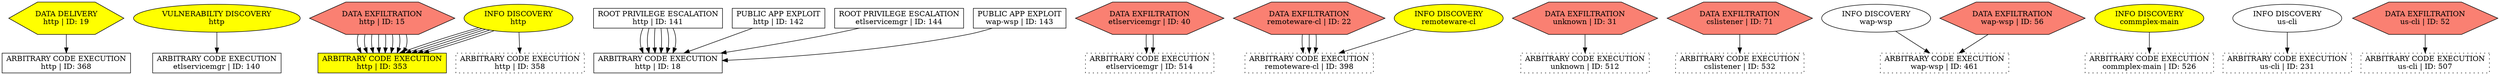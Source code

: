 digraph "" {
	"ARBITRARY CODE EXECUTION
http | ID: 368"	[shape=box,
		tooltip="\"ET WEB_SERVER cmd.exe In URI - Possible Command Execution Attempt\""];
	"ARBITRARY CODE EXECUTION
etlservicemgr | ID: 140"	[shape=box,
		tooltip="\"ET WEB_SERVER Possible CVE-2014-6271 Attempt in HTTP Cookie
ET WEB_SERVER SQL Injection Local File Access Attempt Using LOAD_FILE
\
ET WEB_SPECIFIC_APPS JobHut browse.php pk Parameter SQL Injection
ET CURRENT_EVENTS QNAP Shellshock CVE-2014-6271
ET WEB_SPECIFIC_\
APPS Fork-CMS js.php module parameter Local File Inclusion Attempt
ET WEB_SERVER Possible CVE-2014-6271 Attempt in Headers\""];
	"ARBITRARY CODE EXECUTION
http | ID: 353"	[fillcolor=yellow,
		shape=box,
		style=filled,
		tooltip="\"ET CURRENT_EVENTS QNAP Shellshock CVE-2014-6271
ET WEB_SPECIFIC_APPS DesktopOnNet don3_requiem.php app_path Parameter Remote File \
Inclusion
ET WEB_SPECIFIC_APPS Horde type Parameter Local File Inclusion Attempt
ET WEB_SPECIFIC_APPS KR-Web krgourl.php DOCUMENT_\
ROOT Parameter Remote File Inclusion Attempt
ET WEB_SERVER Possible CVE-2014-6271 Attempt in Headers
ET WEB_SPECIFIC_APPS BASE base_\
stat_common.php remote file include
ET WEB_SPECIFIC_APPS Golem Gaming Portal root_path Parameter Remote File inclusion Attempt
ET \
WEB_SPECIFIC_APPS Joomla swMenuPro ImageManager.php Remote File Inclusion Attempt
ET WEB_SPECIFIC_APPS FormMailer formmailer.admin.inc.php \
BASE_DIR Parameter Remote File Inclusion Attempt
ET WEB_SPECIFIC_APPS AjaxPortal di.php pathtoserverdata Parameter Remote File Inclusion \
Attempt
ET WEB_SERVER cmd.exe In URI - Possible Command Execution Attempt
ET WEB_SPECIFIC_APPS KingCMS menu.php CONFIG Parameter \
Remote File Inclusion
ETPRO WEB_SPECIFIC_APPS PHPMoAdmin RCE Attempt
ET WEB_SERVER Exploit Suspected PHP Injection Attack (cmd=)
\
ET WEB_SPECIFIC_APPS Achievo debugger.php config_atkroot parameter Remote File Inclusion Attempt
ET WEB_SERVER Possible CVE-2014-6271 \
Attempt
ET WEB_SPECIFIC_APPS Joomla Dada Mail Manager Component config.dadamail.php GLOBALS Parameter Remote File Inclusion
ET WEB_\
SPECIFIC_APPS WEB-PHP RCE PHPBB 2004-1315
ET WEB_SPECIFIC_APPS DesktopOnNet frontpage.php app_path Parameter Remote File Inclusion
\
ET WEB_SPECIFIC_APPS Joomla AjaxChat Component ajcuser.php GLOBALS Parameter Remote File Inclusion Attempt\""];
	"ARBITRARY CODE EXECUTION
http | ID: 358"	[shape=box,
		style=dotted,
		tooltip="\"ET CURRENT_EVENTS QNAP Shellshock CVE-2014-6271
ET WEB_SPECIFIC_APPS DesktopOnNet don3_requiem.php app_path Parameter Remote File \
Inclusion
ET WEB_SPECIFIC_APPS Horde type Parameter Local File Inclusion Attempt
ET WEB_SPECIFIC_APPS Golem Gaming Portal root_path \
Parameter Remote File inclusion Attempt
ET WEB_SERVER Possible CVE-2014-6271 Attempt in Headers
ET WEB_SPECIFIC_APPS BASE base_stat_\
common.php remote file include
ET WEB_SPECIFIC_APPS KR-Web krgourl.php DOCUMENT_ROOT Parameter Remote File Inclusion Attempt
ET \
WEB_SPECIFIC_APPS Joomla swMenuPro ImageManager.php Remote File Inclusion Attempt
ET WEB_SPECIFIC_APPS FormMailer formmailer.admin.inc.php \
BASE_DIR Parameter Remote File Inclusion Attempt
ET WEB_SPECIFIC_APPS AjaxPortal di.php pathtoserverdata Parameter Remote File Inclusion \
Attempt
ET WEB_SERVER cmd.exe In URI - Possible Command Execution Attempt
ET WEB_SPECIFIC_APPS KingCMS menu.php CONFIG Parameter \
Remote File Inclusion
ETPRO WEB_SPECIFIC_APPS PHPMoAdmin RCE Attempt
ET WEB_SERVER Exploit Suspected PHP Injection Attack (cmd=)
\
ET WEB_SPECIFIC_APPS Achievo debugger.php config_atkroot parameter Remote File Inclusion Attempt
ET WEB_SERVER Possible CVE-2014-6271 \
Attempt
ET WEB_SPECIFIC_APPS Joomla Dada Mail Manager Component config.dadamail.php GLOBALS Parameter Remote File Inclusion
ET WEB_\
SPECIFIC_APPS WEB-PHP RCE PHPBB 2004-1315
ET WEB_SPECIFIC_APPS DesktopOnNet frontpage.php app_path Parameter Remote File Inclusion
\
ET WEB_SPECIFIC_APPS Joomla AjaxChat Component ajcuser.php GLOBALS Parameter Remote File Inclusion Attempt\""];
	"ARBITRARY CODE EXECUTION
http | ID: 18"	[shape=box,
		tooltip="\"ET WEB_SERVER cmd.exe In URI - Possible Command Execution Attempt\""];
	"ARBITRARY CODE EXECUTION
etlservicemgr | ID: 514"	[shape=box,
		style=dotted,
		tooltip="\"ET WEB_SPECIFIC_APPS BASE base_stat_common.php remote file include
ET WEB_SPECIFIC_APPS WEB-PHP RCE PHPBB 2004-1315
ET CURRENT_\
EVENTS QNAP Shellshock CVE-2014-6271
ET WEB_SERVER Exploit Suspected PHP Injection Attack (cmd=)
ET WEB_SERVER Possible CVE-2014-6271 \
Attempt in Headers\""];
	"ARBITRARY CODE EXECUTION
remoteware-cl | ID: 398"	[shape=box,
		style=dotted,
		tooltip="\"ET WEB_SPECIFIC_APPS WEB-PHP RCE PHPBB 2004-1315
ET CURRENT_EVENTS QNAP Shellshock CVE-2014-6271
ET WEB_SERVER Possible CVE-2014-6271 \
Attempt in Headers\""];
	"ARBITRARY CODE EXECUTION
unknown | ID: 512"	[shape=box,
		style=dotted,
		tooltip="\"ET WEB_SPECIFIC_APPS BASE base_stat_common.php remote file include
ET WEB_SPECIFIC_APPS Golem Gaming Portal root_path Parameter \
Remote File inclusion Attempt
ET WEB_SPECIFIC_APPS WEB-PHP RCE PHPBB 2004-1315
ETPRO WEB_SPECIFIC_APPS PHPMoAdmin RCE Attempt
ET \
CURRENT_EVENTS QNAP Shellshock CVE-2014-6271
ET WEB_SERVER Exploit Suspected PHP Injection Attack (cmd=)
ET WEB_SERVER Possible \
CVE-2014-6271 Attempt in Headers\""];
	"ARBITRARY CODE EXECUTION
cslistener | ID: 532"	[shape=box,
		style=dotted,
		tooltip="\"ET WEB_SPECIFIC_APPS BASE base_stat_common.php remote file include
ET WEB_SPECIFIC_APPS Golem Gaming Portal root_path Parameter \
Remote File inclusion Attempt
ET WEB_SPECIFIC_APPS WEB-PHP RCE PHPBB 2004-1315
ETPRO WEB_SPECIFIC_APPS PHPMoAdmin RCE Attempt
ET \
CURRENT_EVENTS QNAP Shellshock CVE-2014-6271
ET WEB_SERVER Exploit Suspected PHP Injection Attack (cmd=)
ET WEB_SERVER Possible \
CVE-2014-6271 Attempt in Headers\""];
	"ARBITRARY CODE EXECUTION
wap-wsp | ID: 461"	[shape=box,
		style=dotted,
		tooltip="\"ET WEB_SPECIFIC_APPS BASE base_stat_common.php remote file include
ET WEB_SPECIFIC_APPS Golem Gaming Portal root_path Parameter \
Remote File inclusion Attempt
ET WEB_SPECIFIC_APPS WEB-PHP RCE PHPBB 2004-1315
ET CURRENT_EVENTS QNAP Shellshock CVE-2014-6271
ET \
WEB_SERVER Exploit Suspected PHP Injection Attack (cmd=)
ET WEB_SERVER Possible CVE-2014-6271 Attempt in Headers\""];
	"ARBITRARY CODE EXECUTION
commplex-main | ID: 526"	[shape=box,
		style=dotted,
		tooltip="\"ET WEB_SPECIFIC_APPS BASE base_stat_common.php remote file include
ET WEB_SPECIFIC_APPS Golem Gaming Portal root_path Parameter \
Remote File inclusion Attempt
ET WEB_SPECIFIC_APPS WEB-PHP RCE PHPBB 2004-1315
ETPRO WEB_SPECIFIC_APPS PHPMoAdmin RCE Attempt
ET \
CURRENT_EVENTS QNAP Shellshock CVE-2014-6271
ET WEB_SERVER Exploit Suspected PHP Injection Attack (cmd=)
ET WEB_SERVER Possible \
CVE-2014-6271 Attempt in Headers\""];
	"ARBITRARY CODE EXECUTION
us-cli | ID: 231"	[shape=box,
		style=dotted,
		tooltip="\"ET WEB_SPECIFIC_APPS BASE base_stat_common.php remote file include
ET WEB_SPECIFIC_APPS WEB-PHP RCE PHPBB 2004-1315
ETPRO WEB_SPECIFIC_\
APPS PHPMoAdmin RCE Attempt
ET CURRENT_EVENTS QNAP Shellshock CVE-2014-6271
ET WEB_SERVER Exploit Suspected PHP Injection Attack (\
cmd=)
ET WEB_SERVER Possible CVE-2014-6271 Attempt in Headers\""];
	"ARBITRARY CODE EXECUTION
us-cli | ID: 507"	[shape=box,
		style=dotted,
		tooltip="\"ET WEB_SPECIFIC_APPS BASE base_stat_common.php remote file include
ET WEB_SPECIFIC_APPS WEB-PHP RCE PHPBB 2004-1315
ETPRO WEB_SPECIFIC_\
APPS PHPMoAdmin RCE Attempt
ET CURRENT_EVENTS QNAP Shellshock CVE-2014-6271
ET WEB_SERVER Exploit Suspected PHP Injection Attack (\
cmd=)
ET WEB_SERVER Possible CVE-2014-6271 Attempt in Headers\""];
	"INFO DISCOVERY
us-cli"	[shape=oval,
		tooltip="\"GPL WEB_SERVER viewcode access
GPL WEB_SERVER .htaccess access
GPL WEB_SERVER writeto.cnf access
GPL WEB_SERVER iisadmin access
\
ET POLICY POSSIBLE Web Crawl using Wget
ET WEB_SPECIFIC_APPS Request to Wordpress W3TC Plug-in dbcache Directory
GPL WEB_SERVER \
services.cnf access
GPL EXPLOIT unicode directory traversal attempt
GPL WEB_SERVER service.cnf access
GPL EXPLOIT iisadmpwd attempt
\
ET WEB_SERVER PHP SESSION SuperGlobal in URI
GPL WEB_SERVER /~root access
GPL WEB_SERVER authors.pwd access
GPL EXPLOIT .cnf access
\
ET POLICY Proxy TRACE Request - inbound
GPL WEB_SERVER .htpasswd access
GPL WEB_SERVER global.asa access
ET WEB_SERVER PHP SERVER \
SuperGlobal in URI
GPL EXPLOIT fpcount access
GPL WEB_SERVER globals.pl access
GPL WEB_SERVER service.pwd
GPL EXPLOIT ISAPI .idq \
attempt
ET WEB_SERVER PHP Easteregg Information-Disclosure (phpinfo)
GPL WEB_SERVER printenv access
GPL WEB_SERVER author.exe access
\
GPL EXPLOIT iissamples access
GPL EXPLOIT .htr access
ET WEB_SERVER PHP REQUEST SuperGlobal in URI\""];
	"INFO DISCOVERY
us-cli" -> "ARBITRARY CODE EXECUTION
us-cli | ID: 231"	[key=0,
		data="{'color': 'purple', 'fontcolor': '\"purple\"', 'label': '\"start_next: 03/11/18, 15:33:08\ngap: -315sec\nend_prev: 03/11/18, 15:38:\
23\"'}"];
	"DATA EXFILTRATION
cslistener | ID: 71"	[fillcolor=salmon,
		shape=hexagon,
		style=filled,
		tooltip="\"GPL WEB_SERVER Tomcat server snoop access
GPL EXPLOIT ISAPI .ida access
GPL EXPLOIT /msadc/samples/ access
ET WEB_SERVER ColdFusion \
componentutils access
ET WEB_SERVER /system32/ in Uri - Possible Protected Directory Access Attempt
ET WEB_SPECIFIC_APPS PHP-CGI \
query string parameter vulnerability
ET WEB_SERVER Possible XXE SYSTEM ENTITY in POST BODY.
ET WEB_SERVER /etc/shadow Detected in \
URI
GPL EXPLOIT ISAPI .idq access\""];
	"DATA EXFILTRATION
cslistener | ID: 71" -> "ARBITRARY CODE EXECUTION
cslistener | ID: 532"	[key=0,
		data="{'color': 'purple', 'fontcolor': '\"purple\"', 'label': '\"start_next: 03/11/18, 15:17:40\ngap: -12sec\nend_prev: 03/11/18, 15:17:52\"'}"];
	"INFO DISCOVERY
commplex-main"	[fillcolor=yellow,
		shape=oval,
		style=filled,
		tooltip="\"GPL WEB_SERVER viewcode access
GPL WEB_SERVER .htaccess access
GPL WEB_SERVER writeto.cnf access
GPL WEB_SERVER iisadmin access
\
ET WEB_SPECIFIC_APPS Request to Wordpress W3TC Plug-in dbcache Directory
GPL WEB_SERVER services.cnf access
GPL EXPLOIT unicode \
directory traversal attempt
GPL WEB_SERVER service.cnf access
GPL EXPLOIT iisadmpwd attempt
ET WEB_SERVER PHP SESSION SuperGlobal \
in URI
GPL WEB_SERVER /~root access
GPL WEB_SERVER authors.pwd access
ET WEB_SERVER PHP ENV SuperGlobal in URI
GPL EXPLOIT .cnf \
access
ET POLICY Proxy TRACE Request - inbound
GPL WEB_SERVER .htpasswd access
GPL WEB_SERVER global.asa access
ET WEB_SERVER PHP \
SERVER SuperGlobal in URI
GPL EXPLOIT fpcount access
GPL WEB_SERVER globals.pl access
GPL WEB_SERVER service.pwd
GPL EXPLOIT ISAPI \
.idq attempt
ET WEB_SERVER PHP Easteregg Information-Disclosure (phpinfo)
GPL WEB_SERVER printenv access
GPL WEB_SERVER author.exe \
access
GPL EXPLOIT iissamples access
GPL EXPLOIT .htr access
ET WEB_SERVER PHP REQUEST SuperGlobal in URI\""];
	"INFO DISCOVERY
commplex-main" -> "ARBITRARY CODE EXECUTION
commplex-main | ID: 526"	[key=0,
		data="{'color': 'blue', 'fontcolor': '\"blue\"', 'label': '\"start_next: 03/11/18, 17:50:23\ngap: -173sec\nend_prev: 03/11/18, 17:53:16\"'}"];
	"DATA DELIVERY
http | ID: 19"	[fillcolor=yellow,
		shape=hexagon,
		style=filled,
		tooltip="\"ET WEB_SPECIFIC_APPS PHP-Paid4Mail RFI attempt 
ET WEB_SPECIFIC_APPS Possible eFront database.php Remote File Inclusion Attempt
\
ET WEB_SPECIFIC_APPS MAXcms fm_includes_special Parameter Remote File Inclusion Attempt
ET WEB_SPECIFIC_APPS PHP Aardvark Topsites \
PHP CONFIG PATH Remote File Include Attempt
ET WEB_SPECIFIC_APPS Possible Mambo/Joomla! com_koesubmit Component 'koesubmit.php' \
Remote File Inclusion Attempt
ET WEB_SPECIFIC_APPS SERWeb load_lang.php configdir Parameter Remote File Inclusion
ET WEB_SPECIFIC_\
APPS TECHNOTE shop_this_skin_path Parameter Remote File Inclusion
ET WEB_SPECIFIC_APPS p-Table for WordPress wptable-tinymce.php \
ABSPATH Parameter RFI Attempt
ET WEB_SPECIFIC_APPS ProjectButler RFI attempt 
ET WEB_SPECIFIC_APPS PHPOF DB_AdoDB.Class.PHP PHPOF_\
INCLUDE_PATH parameter Remote File Inclusion
ET WEB_SPECIFIC_APPS SAPID get_infochannel.inc.php Remote File inclusion Attempt
ET \
WEB_SPECIFIC_APPS Joomla Onguma Time Sheet Component onguma.class.php mosConfig_absolute_path Parameter Remote File Inclusion
ET \
WEB_SPECIFIC_APPS phptraverse mp3_id.php GLOBALS Parameter Remote File Inclusion Attempt
ET WEB_SPECIFIC_APPS Sisplet CMS komentar.php \
site_path Parameter Remote File Inclusion Attempt
ET WEB_SPECIFIC_APPS SERWeb main_prepend.php functionsdir Parameter Remote File \
Inclusion
ET WEB_SPECIFIC_APPS Mambo Component com_smf smf.php Remote File Inclusion Attempt
ET WEB_SPECIFIC_APPS OpenX phpAdsNew \
phpAds_geoPlugin Parameter Remote File Inclusion Attempt
ET WEB_SPECIFIC_APPS Enthusiast path parameter Remote File Inclusion
ET \
WEB_SPECIFIC_APPS ProdLer prodler.class.php sPath Parameter Remote File Inclusion Attempt
ET WEB_SPECIFIC_APPS PHP Classifieds class.phpmailer.php \
lang_path Parameter Remote File Inclusion Attempt
ET WEB_SPECIFIC_APPS Joomla Simple RSS Reader admin.rssreader.php mosConfig_live_\
site Parameter Remote File Inclusion
ET WEB_SPECIFIC_APPS Possible OpenSiteAdmin pageHeader.php Remote File Inclusion Attempt
ET \
WEB_SPECIFIC_APPS phpSkelSite theme parameter remote file inclusion
ET WEB_SPECIFIC_APPS PointComma pctemplate.php pcConfig Parameter \
Remote File Inclusion Attempt
ET WEB_SPECIFIC_APPS phPortal gunaysoft.php icerikyolu Parameter Remote File Inclusion
ET WEB_SPECIFIC_\
APPS OBOphiX fonctions_racine.php chemin_lib parameter Remote File Inclusion Attempt
ET WEB_SPECIFIC_APPS PHP phpMyAgenda rootagenda \
Remote File Include Attempt
ET WEB_SPECIFIC_APPS Ve-EDIT edit_htmlarea.php highlighter Parameter Remote File Inclusion
ET WEB_SPECIFIC_\
APPS MODx CMS snippet.reflect.php reflect_base Remote File Inclusion
ET WEB_SPECIFIC_APPS phPortal gunaysoft.php sayfaid Parameter \
Remote File Inclusion
ET WEB_SPECIFIC_APPS YapBB class_yapbbcooker.php cfgIncludeDirectory Parameter Remote File Inclusion\""];
	"DATA DELIVERY
http | ID: 19" -> "ARBITRARY CODE EXECUTION
http | ID: 368"	[key=0,
		data="{'color': 'magenta', 'fontcolor': '\"magenta\"', 'label': '\"start_next: 03/11/18, 16:07:48\ngap: 2742sec\nend_prev: 03/11/18, 15:22:\
06\"'}"];
	"DATA EXFILTRATION
etlservicemgr | ID: 40"	[fillcolor=salmon,
		shape=hexagon,
		style=filled,
		tooltip="\"GPL WEB_SERVER Tomcat server snoop access
GPL EXPLOIT ISAPI .ida access
GPL EXPLOIT /msadc/samples/ access
ET WEB_SERVER /system32/ \
in Uri - Possible Protected Directory Access Attempt
ET WEB_SPECIFIC_APPS PHP-CGI query string parameter vulnerability
ET WEB_SERVER /\
etc/shadow Detected in URI
GPL EXPLOIT ISAPI .idq access\""];
	"DATA EXFILTRATION
etlservicemgr | ID: 40" -> "ARBITRARY CODE EXECUTION
etlservicemgr | ID: 514"	[key=0,
		data="{'color': 'darkgreen', 'fontcolor': '\"darkgreen\"', 'label': '\"start_next: 03/11/18, 15:05:23\ngap: -17sec\nend_prev: 03/11/18, 15:\
05:40\"'}"];
	"DATA EXFILTRATION
etlservicemgr | ID: 40" -> "ARBITRARY CODE EXECUTION
etlservicemgr | ID: 514"	[key=1,
		data="{'color': 'darkgreen', 'fontcolor': '\"darkgreen\"', 'label': '\"start_next: 03/11/18, 18:00:14\ngap: -32sec\nend_prev: 03/11/18, 18:\
00:45\"'}"];
	"DATA EXFILTRATION
us-cli | ID: 52"	[fillcolor=salmon,
		shape=hexagon,
		style=filled,
		tooltip="\"GPL WEB_SERVER Tomcat server snoop access
GPL EXPLOIT ISAPI .ida access
GPL EXPLOIT /msadc/samples/ access
ET WEB_SERVER ColdFusion \
componentutils access
ET WEB_SERVER /system32/ in Uri - Possible Protected Directory Access Attempt
ET WEB_SPECIFIC_APPS PHP-CGI \
query string parameter vulnerability
ET WEB_SERVER Possible XXE SYSTEM ENTITY in POST BODY.
ET WEB_SERVER /etc/shadow Detected in \
URI
ET WEB_SERVER Possible MySQL SQLi Attempt Information Schema Access
GPL EXPLOIT ISAPI .idq access\""];
	"DATA EXFILTRATION
us-cli | ID: 52" -> "ARBITRARY CODE EXECUTION
us-cli | ID: 507"	[key=0,
		data="{'color': 'darkgreen', 'fontcolor': '\"darkgreen\"', 'label': '\"start_next: 03/11/18, 14:57:25\ngap: -21sec\nend_prev: 03/11/18, 14:\
57:46\"'}"];
	"VULNERABILTY DISCOVERY
http"	[fillcolor=yellow,
		shape=oval,
		style=filled,
		tooltip="\"ET SCAN Suspicious inbound to mySQL port 3306
ET SCAN Suspicious inbound to MSSQL port 1433
ET SCAN Nikto Web App Scan in Progress
\
ET SCAN Suspicious inbound to PostgreSQL port 5432
ET SCAN Suspicious inbound to Oracle SQL port 1521
ET SCAN Suspicious inbound \
to mSQL port 4333\""];
	"VULNERABILTY DISCOVERY
http" -> "ARBITRARY CODE EXECUTION
etlservicemgr | ID: 140"	[key=0,
		data="{'color': 'maroon', 'fontcolor': '\"maroon\"', 'label': '\"start_next: 03/11/18, 22:42:32\ngap: -8sec\nend_prev: 03/11/18, 22:42:39\"'}"];
	"INFO DISCOVERY
wap-wsp"	[shape=oval,
		tooltip="\"GPL WEB_SERVER viewcode access
GPL WEB_SERVER .htaccess access
GPL WEB_SERVER writeto.cnf access
GPL WEB_SERVER iisadmin access
\
GPL WEB_SERVER services.cnf access
GPL EXPLOIT unicode directory traversal attempt
GPL WEB_SERVER service.cnf access
GPL EXPLOIT \
iisadmpwd attempt
ET WEB_SERVER PHP SESSION SuperGlobal in URI
GPL WEB_SERVER /~root access
GPL WEB_SERVER authors.pwd access
ET \
WEB_SERVER PHP ENV SuperGlobal in URI
GPL EXPLOIT .cnf access
ET POLICY Proxy TRACE Request - inbound
GPL WEB_SERVER .htpasswd access
\
GPL WEB_SERVER global.asa access
ET WEB_SERVER PHP SERVER SuperGlobal in URI
GPL EXPLOIT fpcount access
GPL WEB_SERVER globals.pl \
access
GPL WEB_SERVER service.pwd
GPL EXPLOIT ISAPI .idq attempt
ET WEB_SERVER PHP Easteregg Information-Disclosure (phpinfo)
GPL \
WEB_SERVER printenv access
GPL WEB_SERVER author.exe access
GPL EXPLOIT iissamples access
GPL EXPLOIT .htr access
ET WEB_SERVER \
PHP REQUEST SuperGlobal in URI\""];
	"INFO DISCOVERY
wap-wsp" -> "ARBITRARY CODE EXECUTION
wap-wsp | ID: 461"	[key=0,
		data="{'color': 'darkgreen', 'fontcolor': '\"darkgreen\"', 'label': '\"start_next: 03/11/18, 18:07:14\ngap: -10sec\nend_prev: 03/11/18, 18:\
07:24\"'}"];
	"DATA EXFILTRATION
wap-wsp | ID: 56"	[fillcolor=salmon,
		shape=hexagon,
		style=filled,
		tooltip="\"GPL WEB_SERVER Tomcat server snoop access
GPL EXPLOIT ISAPI .ida access
GPL EXPLOIT /msadc/samples/ access
ET WEB_SERVER /system32/ \
in Uri - Possible Protected Directory Access Attempt
ET WEB_SPECIFIC_APPS PHP-CGI query string parameter vulnerability
ET WEB_SERVER /\
etc/shadow Detected in URI
GPL EXPLOIT ISAPI .idq access\""];
	"DATA EXFILTRATION
wap-wsp | ID: 56" -> "ARBITRARY CODE EXECUTION
wap-wsp | ID: 461"	[key=0,
		data="{'color': 'darkgreen', 'fontcolor': '\"darkgreen\"', 'label': '\"start_next: 03/11/18, 15:05:27\ngap: -5sec\nend_prev: 03/11/18, 15:\
05:32\"'}"];
	"INFO DISCOVERY
http"	[fillcolor=yellow,
		shape=oval,
		style=filled,
		tooltip="\"GPL WEB_SERVER viewcode access
GPL WEB_SERVER .htaccess access
GPL WEB_SERVER writeto.cnf access
GPL WEB_SERVER iisadmin access
\
ET WEB_SERVER PHP Easteregg Information-Disclosure (funny-logo)
ET WEB_SPECIFIC_APPS Request to Wordpress W3TC Plug-in dbcache Directory
\
GPL WEB_SERVER services.cnf access
ET WEB_SERVER PHP Easteregg Information-Disclosure (zend-logo)
GPL EXPLOIT unicode directory \
traversal attempt
ET WEB_SERVER PHP Easteregg Information-Disclosure (php-logo)
GPL WEB_SERVER service.cnf access
GPL EXPLOIT iisadmpwd \
attempt
ET WEB_SERVER PHP SESSION SuperGlobal in URI
GPL WEB_SERVER /~root access
GPL WEB_SERVER authors.pwd access
ET WEB_SERVER \
PHP ENV SuperGlobal in URI
GPL EXPLOIT .cnf access
ET POLICY Proxy TRACE Request - inbound
GPL WEB_SERVER .htpasswd access
GPL WEB_\
SERVER global.asa access
ET WEB_SERVER PHP SERVER SuperGlobal in URI
GPL EXPLOIT fpcount access
GPL WEB_SERVER globals.pl access
\
GPL WEB_SERVER 403 Forbidden
GPL WEB_SERVER service.pwd
GPL EXPLOIT ISAPI .idq attempt
ET WEB_SERVER PHP Easteregg Information-Disclosure (\
phpinfo)
GPL WEB_SERVER printenv access
GPL WEB_SERVER author.exe access
GPL EXPLOIT iissamples access
GPL EXPLOIT .htr access
ET \
WEB_SERVER PHP REQUEST SuperGlobal in URI\""];
	"INFO DISCOVERY
http" -> "ARBITRARY CODE EXECUTION
http | ID: 353"	[key=0,
		data="{'color': 'darkgreen', 'fontcolor': '\"darkgreen\"', 'label': '\"start_next: 03/11/18, 17:37:56\ngap: -45sec\nend_prev: 03/11/18, 17:\
38:41\"'}"];
	"INFO DISCOVERY
http" -> "ARBITRARY CODE EXECUTION
http | ID: 353"	[key=1,
		data="{'color': 'blue', 'fontcolor': '\"blue\"', 'label': '\"start_next: 03/11/18, 18:08:19\ngap: -8sec\nend_prev: 03/11/18, 18:08:28\"'}"];
	"INFO DISCOVERY
http" -> "ARBITRARY CODE EXECUTION
http | ID: 353"	[key=2,
		data="{'color': 'magenta', 'label': '<font color=\"magenta\"> start_next: 03/11/18, 19:58:24<br/>gap: -8sec<br/>end_prev: 03/11/18, 19:58:\
33</font><br/><font color=\"magenta\"><b>Attacker: 10.0.254.204</b></font>'}"];
	"INFO DISCOVERY
http" -> "ARBITRARY CODE EXECUTION
http | ID: 353"	[key=3,
		data="{'color': 'purple', 'fontcolor': '\"purple\"', 'label': '\"start_next: 03/11/18, 14:56:54\ngap: -263sec\nend_prev: 03/11/18, 15:01:\
18\"'}"];
	"INFO DISCOVERY
http" -> "ARBITRARY CODE EXECUTION
http | ID: 353"	[key=4,
		data="{'color': 'purple', 'fontcolor': '\"purple\"', 'label': '\"start_next: 03/11/18, 21:58:12\ngap: -10sec\nend_prev: 03/11/18, 21:58:21\"'}"];
	"INFO DISCOVERY
http" -> "ARBITRARY CODE EXECUTION
http | ID: 358"	[key=0,
		data="{'color': 'maroon', 'fontcolor': '\"maroon\"', 'label': '\"start_next: 03/11/18, 19:22:03\ngap: -46sec\nend_prev: 03/11/18, 19:22:48\"'}"];
	"DATA EXFILTRATION
http | ID: 15"	[fillcolor=salmon,
		shape=hexagon,
		style=filled,
		tooltip="\"GPL WEB_SERVER Tomcat server snoop access
GPL EXPLOIT ISAPI .ida access
GPL EXPLOIT /msadc/samples/ access
ET WEB_SERVER ColdFusion \
componentutils access
ET WEB_SERVER /system32/ in Uri - Possible Protected Directory Access Attempt
ET WEB_SPECIFIC_APPS PHP-CGI \
query string parameter vulnerability
ET WEB_SERVER Possible XXE SYSTEM ENTITY in POST BODY.
ET WEB_SERVER /etc/shadow Detected in \
URI
GPL EXPLOIT ISAPI .idq access\""];
	"DATA EXFILTRATION
http | ID: 15" -> "ARBITRARY CODE EXECUTION
http | ID: 353"	[key=0,
		data="{'color': 'maroon', 'fontcolor': '\"maroon\"', 'label': '\"start_next: 03/11/18, 14:29:29\ngap: -8sec\nend_prev: 03/11/18, 14:29:37\"'}"];
	"DATA EXFILTRATION
http | ID: 15" -> "ARBITRARY CODE EXECUTION
http | ID: 353"	[key=1,
		data="{'color': 'maroon', 'fontcolor': '\"maroon\"', 'label': '\"start_next: 03/11/18, 19:21:27\ngap: -8sec\nend_prev: 03/11/18, 19:21:35\"'}"];
	"DATA EXFILTRATION
http | ID: 15" -> "ARBITRARY CODE EXECUTION
http | ID: 353"	[key=2,
		data="{'color': 'darkgreen', 'fontcolor': '\"darkgreen\"', 'label': '\"start_next: 03/11/18, 14:42:25\ngap: -12sec\nend_prev: 03/11/18, 14:\
42:37\"'}"];
	"DATA EXFILTRATION
http | ID: 15" -> "ARBITRARY CODE EXECUTION
http | ID: 353"	[key=3,
		data="{'color': 'darkgreen', 'fontcolor': '\"darkgreen\"', 'label': '\"start_next: 03/11/18, 22:31:07\ngap: -26sec\nend_prev: 03/11/18, 22:\
31:33\"'}"];
	"DATA EXFILTRATION
http | ID: 15" -> "ARBITRARY CODE EXECUTION
http | ID: 353"	[key=4,
		data="{'color': 'blue', 'fontcolor': '\"blue\"', 'label': '\"start_next: 03/11/18, 14:31:42\ngap: -86sec\nend_prev: 03/11/18, 14:33:08\"'}"];
	"DATA EXFILTRATION
http | ID: 15" -> "ARBITRARY CODE EXECUTION
http | ID: 353"	[key=5,
		data="{'color': 'magenta', 'fontcolor': '\"magenta\"', 'label': '\"start_next: 03/11/18, 15:16:53\ngap: -314sec\nend_prev: 03/11/18, 15:22:\
07\"'}"];
	"DATA EXFILTRATION
http | ID: 15" -> "ARBITRARY CODE EXECUTION
http | ID: 353"	[key=6,
		data="{'color': 'magenta', 'fontcolor': '\"magenta\"', 'label': '\"start_next: 03/11/18, 22:55:11\ngap: -8sec\nend_prev: 03/11/18, 22:55:\
19\"'}"];
	"DATA EXFILTRATION
http | ID: 15" -> "ARBITRARY CODE EXECUTION
http | ID: 353"	[key=7,
		data="{'color': 'purple', 'fontcolor': '\"purple\"', 'label': '\"start_next: 03/11/18, 21:22:30\ngap: -8sec\nend_prev: 03/11/18, 21:22:38\"'}"];
	"DATA EXFILTRATION
unknown | ID: 31"	[fillcolor=salmon,
		shape=hexagon,
		style=filled,
		tooltip="\"ETPRO ATTACK_RESPONSE MongoDB Database Enumeration Request\""];
	"DATA EXFILTRATION
unknown | ID: 31" -> "ARBITRARY CODE EXECUTION
unknown | ID: 512"	[key=0,
		data="{'color': 'darkgreen', 'fontcolor': '\"darkgreen\"', 'label': '\"start_next: 03/11/18, 15:05:58\ngap: -46sec\nend_prev: 03/11/18, 15:\
06:44\"'}"];
	"DATA EXFILTRATION
remoteware-cl | ID: 22"	[fillcolor=salmon,
		shape=hexagon,
		style=filled,
		tooltip="\"GPL WEB_SERVER Tomcat server snoop access
GPL EXPLOIT ISAPI .ida access
GPL EXPLOIT /msadc/samples/ access
ET WEB_SERVER ColdFusion \
componentutils access
ET WEB_SERVER /system32/ in Uri - Possible Protected Directory Access Attempt
ET WEB_SPECIFIC_APPS PHP-CGI \
query string parameter vulnerability
ET WEB_SERVER Possible XXE SYSTEM ENTITY in POST BODY.
ET WEB_SERVER /etc/shadow Detected in \
URI
GPL EXPLOIT ISAPI .idq access\""];
	"DATA EXFILTRATION
remoteware-cl | ID: 22" -> "ARBITRARY CODE EXECUTION
remoteware-cl | ID: 398"	[key=0,
		data="{'color': 'darkgreen', 'fontcolor': '\"darkgreen\"', 'label': '\"start_next: 03/11/18, 18:07:44\ngap: -549sec\nend_prev: 03/11/18, \
18:16:53\"'}"];
	"DATA EXFILTRATION
remoteware-cl | ID: 22" -> "ARBITRARY CODE EXECUTION
remoteware-cl | ID: 398"	[key=1,
		data="{'color': 'magenta', 'fontcolor': '\"magenta\"', 'label': '\"start_next: 03/11/18, 15:48:35\ngap: -541sec\nend_prev: 03/11/18, 15:57:\
36\"'}"];
	"DATA EXFILTRATION
remoteware-cl | ID: 22" -> "ARBITRARY CODE EXECUTION
remoteware-cl | ID: 398"	[key=2,
		data="{'color': 'magenta', 'fontcolor': '\"magenta\"', 'label': '\"start_next: 03/11/18, 15:48:35\ngap: -541sec\nend_prev: 03/11/18, 15:57:\
36\"'}"];
	"INFO DISCOVERY
remoteware-cl"	[fillcolor=yellow,
		shape=oval,
		style=filled,
		tooltip="\"GPL WEB_SERVER viewcode access
GPL WEB_SERVER .htaccess access
GPL WEB_SERVER writeto.cnf access
GPL WEB_SERVER iisadmin access
\
ET WEB_SPECIFIC_APPS Request to Wordpress W3TC Plug-in dbcache Directory
GPL WEB_SERVER services.cnf access
GPL EXPLOIT unicode \
directory traversal attempt
GPL WEB_SERVER service.cnf access
GPL EXPLOIT iisadmpwd attempt
ET WEB_SERVER PHP SESSION SuperGlobal \
in URI
GPL WEB_SERVER /~root access
GPL WEB_SERVER authors.pwd access
GPL EXPLOIT .cnf access
ET POLICY Proxy TRACE Request - inbound
\
GPL WEB_SERVER .htpasswd access
GPL WEB_SERVER global.asa access
ET WEB_SERVER PHP SERVER SuperGlobal in URI
GPL EXPLOIT fpcount \
access
GPL WEB_SERVER globals.pl access
GPL WEB_SERVER 403 Forbidden
GPL WEB_SERVER service.pwd
GPL EXPLOIT ISAPI .idq attempt
ET \
WEB_SERVER PHP Easteregg Information-Disclosure (phpinfo)
GPL WEB_SERVER printenv access
GPL WEB_SERVER author.exe access
GPL EXPLOIT \
iissamples access
GPL EXPLOIT .htr access
ET WEB_SERVER PHP REQUEST SuperGlobal in URI\""];
	"INFO DISCOVERY
remoteware-cl" -> "ARBITRARY CODE EXECUTION
remoteware-cl | ID: 398"	[key=0,
		data="{'color': 'darkgreen', 'fontcolor': '\"darkgreen\"', 'label': '\"start_next: 03/11/18, 15:05:58\ngap: -561sec\nend_prev: 03/11/18, \
15:15:19\"'}"];
	"ROOT PRIVILEGE ESCALATION
http | ID: 141"	[shape=box,
		tooltip="\"GPL EXPLOIT CodeRed v2 root.exe access\""];
	"ROOT PRIVILEGE ESCALATION
http | ID: 141" -> "ARBITRARY CODE EXECUTION
http | ID: 18"	[key=0,
		data="{'color': 'magenta', 'fontcolor': '\"magenta\"', 'label': '\"start_next: 03/11/18, 16:37:55\ngap: 78sec\nend_prev: 03/11/18, 16:36:\
36\"'}"];
	"ROOT PRIVILEGE ESCALATION
http | ID: 141" -> "ARBITRARY CODE EXECUTION
http | ID: 18"	[key=1,
		data="{'color': 'magenta', 'fontcolor': '\"magenta\"', 'label': '\"start_next: 03/11/18, 17:13:06\ngap: 75sec\nend_prev: 03/11/18, 17:11:\
51\"'}"];
	"ROOT PRIVILEGE ESCALATION
http | ID: 141" -> "ARBITRARY CODE EXECUTION
http | ID: 18"	[key=2,
		data="{'color': 'magenta', 'fontcolor': '\"magenta\"', 'label': '\"start_next: 03/11/18, 17:46:31\ngap: 75sec\nend_prev: 03/11/18, 17:45:\
17\"'}"];
	"ROOT PRIVILEGE ESCALATION
http | ID: 141" -> "ARBITRARY CODE EXECUTION
http | ID: 18"	[key=3,
		data="{'color': 'magenta', 'fontcolor': '\"magenta\"', 'label': '\"start_next: 03/11/18, 18:19:27\ngap: 72sec\nend_prev: 03/11/18, 18:18:\
15\"'}"];
	"ROOT PRIVILEGE ESCALATION
http | ID: 141" -> "ARBITRARY CODE EXECUTION
http | ID: 18"	[key=4,
		data="{'color': 'magenta', 'fontcolor': '\"magenta\"', 'label': '\"start_next: 03/11/18, 18:52:12\ngap: 78sec\nend_prev: 03/11/18, 18:50:\
55\"'}"];
	"ROOT PRIVILEGE ESCALATION
http | ID: 141" -> "ARBITRARY CODE EXECUTION
http | ID: 18"	[key=5,
		data="{'color': 'magenta', 'fontcolor': '\"magenta\"', 'label': '\"start_next: 03/11/18, 19:25:31\ngap: 76sec\nend_prev: 03/11/18, 19:24:\
15\"'}"];
	"PUBLIC APP EXPLOIT
http | ID: 142"	[shape=box,
		tooltip="\"ET WEB_SPECIFIC_APPS IBSng str Parameter Cross Site Scripting Attempt\""];
	"PUBLIC APP EXPLOIT
http | ID: 142" -> "ARBITRARY CODE EXECUTION
http | ID: 18"	[key=0,
		data="{'color': 'maroon', 'fontcolor': '\"maroon\"', 'label': '\"start_next: 03/11/18, 21:15:11\ngap: 5sec\nend_prev: 03/11/18, 21:15:06\"'}"];
	"ROOT PRIVILEGE ESCALATION
etlservicemgr | ID: 144"	[shape=box,
		tooltip="\"ET WEB_SERVER ColdFusion administrator access\""];
	"ROOT PRIVILEGE ESCALATION
etlservicemgr | ID: 144" -> "ARBITRARY CODE EXECUTION
http | ID: 18"	[key=0,
		data="{'color': 'maroon', 'fontcolor': '\"maroon\"', 'label': '\"start_next: 03/11/18, 21:44:37\ngap: 1sec\nend_prev: 03/11/18, 21:44:36\"'}"];
	"PUBLIC APP EXPLOIT
wap-wsp | ID: 143"	[shape=box,
		tooltip="\"ET WEB_SPECIFIC_APPS IBSng str Parameter Cross Site Scripting Attempt\""];
	"PUBLIC APP EXPLOIT
wap-wsp | ID: 143" -> "ARBITRARY CODE EXECUTION
http | ID: 18"	[key=0,
		data="{'color': 'maroon', 'fontcolor': '\"maroon\"', 'label': '\"start_next: 03/11/18, 21:13:17\ngap: 5sec\nend_prev: 03/11/18, 21:13:11\"'}"];
}
